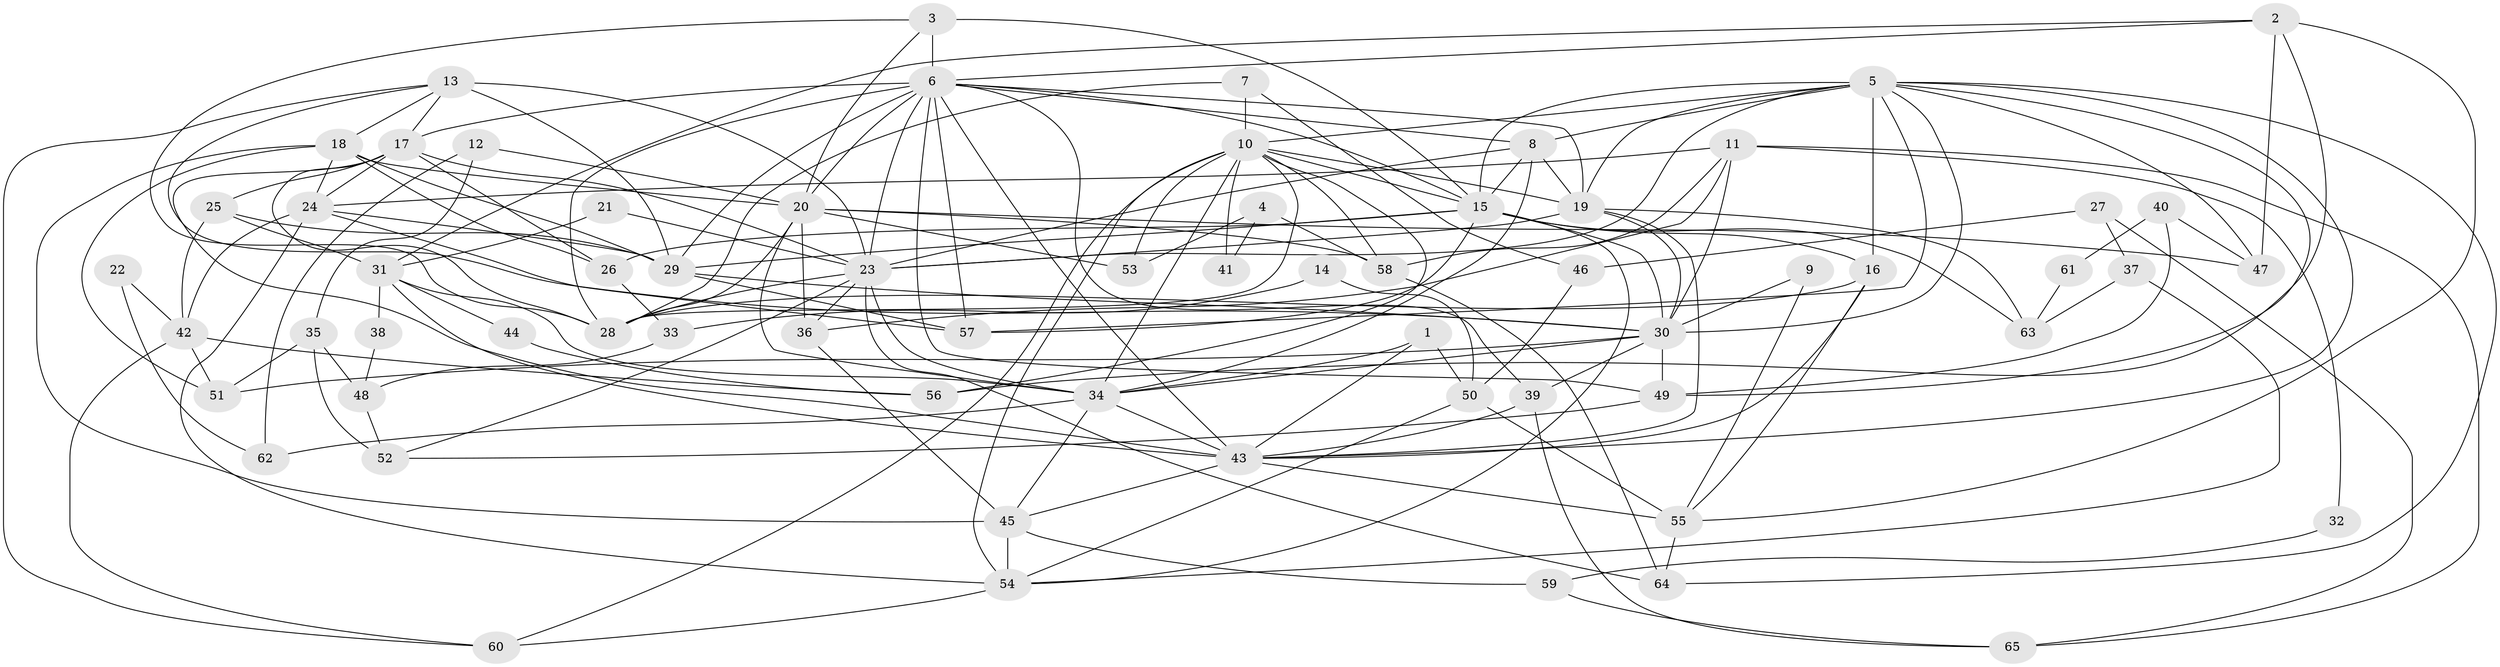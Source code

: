 // original degree distribution, {3: 0.27906976744186046, 2: 0.11627906976744186, 4: 0.31007751937984496, 9: 0.007751937984496124, 5: 0.16279069767441862, 7: 0.06201550387596899, 6: 0.06201550387596899}
// Generated by graph-tools (version 1.1) at 2025/50/03/04/25 22:50:59]
// undirected, 65 vertices, 172 edges
graph export_dot {
  node [color=gray90,style=filled];
  1;
  2;
  3;
  4;
  5;
  6;
  7;
  8;
  9;
  10;
  11;
  12;
  13;
  14;
  15;
  16;
  17;
  18;
  19;
  20;
  21;
  22;
  23;
  24;
  25;
  26;
  27;
  28;
  29;
  30;
  31;
  32;
  33;
  34;
  35;
  36;
  37;
  38;
  39;
  40;
  41;
  42;
  43;
  44;
  45;
  46;
  47;
  48;
  49;
  50;
  51;
  52;
  53;
  54;
  55;
  56;
  57;
  58;
  59;
  60;
  61;
  62;
  63;
  64;
  65;
  1 -- 34 [weight=1.0];
  1 -- 43 [weight=1.0];
  1 -- 50 [weight=1.0];
  2 -- 6 [weight=1.0];
  2 -- 31 [weight=1.0];
  2 -- 47 [weight=1.0];
  2 -- 55 [weight=1.0];
  2 -- 56 [weight=1.0];
  3 -- 6 [weight=2.0];
  3 -- 15 [weight=1.0];
  3 -- 20 [weight=1.0];
  3 -- 28 [weight=1.0];
  4 -- 41 [weight=1.0];
  4 -- 53 [weight=1.0];
  4 -- 58 [weight=1.0];
  5 -- 8 [weight=2.0];
  5 -- 10 [weight=1.0];
  5 -- 15 [weight=1.0];
  5 -- 16 [weight=2.0];
  5 -- 19 [weight=1.0];
  5 -- 23 [weight=1.0];
  5 -- 30 [weight=1.0];
  5 -- 43 [weight=1.0];
  5 -- 47 [weight=1.0];
  5 -- 49 [weight=1.0];
  5 -- 57 [weight=1.0];
  5 -- 64 [weight=1.0];
  6 -- 8 [weight=1.0];
  6 -- 15 [weight=1.0];
  6 -- 17 [weight=1.0];
  6 -- 19 [weight=3.0];
  6 -- 20 [weight=1.0];
  6 -- 23 [weight=1.0];
  6 -- 28 [weight=2.0];
  6 -- 29 [weight=1.0];
  6 -- 39 [weight=1.0];
  6 -- 43 [weight=1.0];
  6 -- 49 [weight=2.0];
  6 -- 57 [weight=1.0];
  7 -- 10 [weight=1.0];
  7 -- 28 [weight=1.0];
  7 -- 46 [weight=1.0];
  8 -- 15 [weight=1.0];
  8 -- 19 [weight=1.0];
  8 -- 23 [weight=1.0];
  8 -- 34 [weight=1.0];
  9 -- 30 [weight=1.0];
  9 -- 55 [weight=1.0];
  10 -- 15 [weight=1.0];
  10 -- 19 [weight=1.0];
  10 -- 28 [weight=1.0];
  10 -- 34 [weight=1.0];
  10 -- 41 [weight=1.0];
  10 -- 53 [weight=2.0];
  10 -- 54 [weight=1.0];
  10 -- 56 [weight=1.0];
  10 -- 58 [weight=1.0];
  10 -- 60 [weight=1.0];
  11 -- 24 [weight=1.0];
  11 -- 30 [weight=2.0];
  11 -- 32 [weight=1.0];
  11 -- 36 [weight=1.0];
  11 -- 58 [weight=2.0];
  11 -- 65 [weight=1.0];
  12 -- 20 [weight=1.0];
  12 -- 35 [weight=1.0];
  12 -- 62 [weight=1.0];
  13 -- 17 [weight=1.0];
  13 -- 18 [weight=1.0];
  13 -- 23 [weight=1.0];
  13 -- 29 [weight=4.0];
  13 -- 30 [weight=2.0];
  13 -- 60 [weight=1.0];
  14 -- 33 [weight=1.0];
  14 -- 50 [weight=1.0];
  15 -- 16 [weight=1.0];
  15 -- 26 [weight=1.0];
  15 -- 29 [weight=1.0];
  15 -- 30 [weight=1.0];
  15 -- 54 [weight=1.0];
  15 -- 57 [weight=1.0];
  15 -- 63 [weight=1.0];
  16 -- 28 [weight=1.0];
  16 -- 43 [weight=1.0];
  16 -- 55 [weight=1.0];
  17 -- 23 [weight=1.0];
  17 -- 24 [weight=1.0];
  17 -- 25 [weight=1.0];
  17 -- 26 [weight=1.0];
  17 -- 28 [weight=1.0];
  17 -- 43 [weight=1.0];
  18 -- 20 [weight=1.0];
  18 -- 24 [weight=1.0];
  18 -- 26 [weight=1.0];
  18 -- 29 [weight=2.0];
  18 -- 45 [weight=1.0];
  18 -- 51 [weight=1.0];
  19 -- 23 [weight=1.0];
  19 -- 30 [weight=1.0];
  19 -- 43 [weight=1.0];
  19 -- 63 [weight=1.0];
  20 -- 28 [weight=1.0];
  20 -- 34 [weight=1.0];
  20 -- 36 [weight=1.0];
  20 -- 47 [weight=1.0];
  20 -- 53 [weight=1.0];
  20 -- 58 [weight=2.0];
  21 -- 23 [weight=1.0];
  21 -- 31 [weight=1.0];
  22 -- 42 [weight=1.0];
  22 -- 62 [weight=1.0];
  23 -- 28 [weight=1.0];
  23 -- 34 [weight=1.0];
  23 -- 36 [weight=1.0];
  23 -- 52 [weight=1.0];
  23 -- 64 [weight=2.0];
  24 -- 29 [weight=1.0];
  24 -- 42 [weight=1.0];
  24 -- 54 [weight=1.0];
  24 -- 57 [weight=1.0];
  25 -- 29 [weight=1.0];
  25 -- 31 [weight=1.0];
  25 -- 42 [weight=1.0];
  26 -- 33 [weight=1.0];
  27 -- 37 [weight=1.0];
  27 -- 46 [weight=1.0];
  27 -- 65 [weight=1.0];
  29 -- 30 [weight=1.0];
  29 -- 57 [weight=2.0];
  30 -- 34 [weight=1.0];
  30 -- 39 [weight=1.0];
  30 -- 49 [weight=1.0];
  30 -- 51 [weight=1.0];
  31 -- 34 [weight=1.0];
  31 -- 38 [weight=1.0];
  31 -- 43 [weight=1.0];
  31 -- 44 [weight=1.0];
  32 -- 59 [weight=1.0];
  33 -- 48 [weight=1.0];
  34 -- 43 [weight=2.0];
  34 -- 45 [weight=1.0];
  34 -- 62 [weight=1.0];
  35 -- 48 [weight=1.0];
  35 -- 51 [weight=1.0];
  35 -- 52 [weight=1.0];
  36 -- 45 [weight=1.0];
  37 -- 54 [weight=1.0];
  37 -- 63 [weight=1.0];
  38 -- 48 [weight=1.0];
  39 -- 43 [weight=1.0];
  39 -- 65 [weight=1.0];
  40 -- 47 [weight=1.0];
  40 -- 49 [weight=1.0];
  40 -- 61 [weight=1.0];
  42 -- 51 [weight=1.0];
  42 -- 56 [weight=1.0];
  42 -- 60 [weight=1.0];
  43 -- 45 [weight=1.0];
  43 -- 55 [weight=1.0];
  44 -- 56 [weight=1.0];
  45 -- 54 [weight=1.0];
  45 -- 59 [weight=1.0];
  46 -- 50 [weight=1.0];
  48 -- 52 [weight=1.0];
  49 -- 52 [weight=1.0];
  50 -- 54 [weight=1.0];
  50 -- 55 [weight=1.0];
  54 -- 60 [weight=1.0];
  55 -- 64 [weight=2.0];
  58 -- 64 [weight=1.0];
  59 -- 65 [weight=1.0];
  61 -- 63 [weight=1.0];
}

